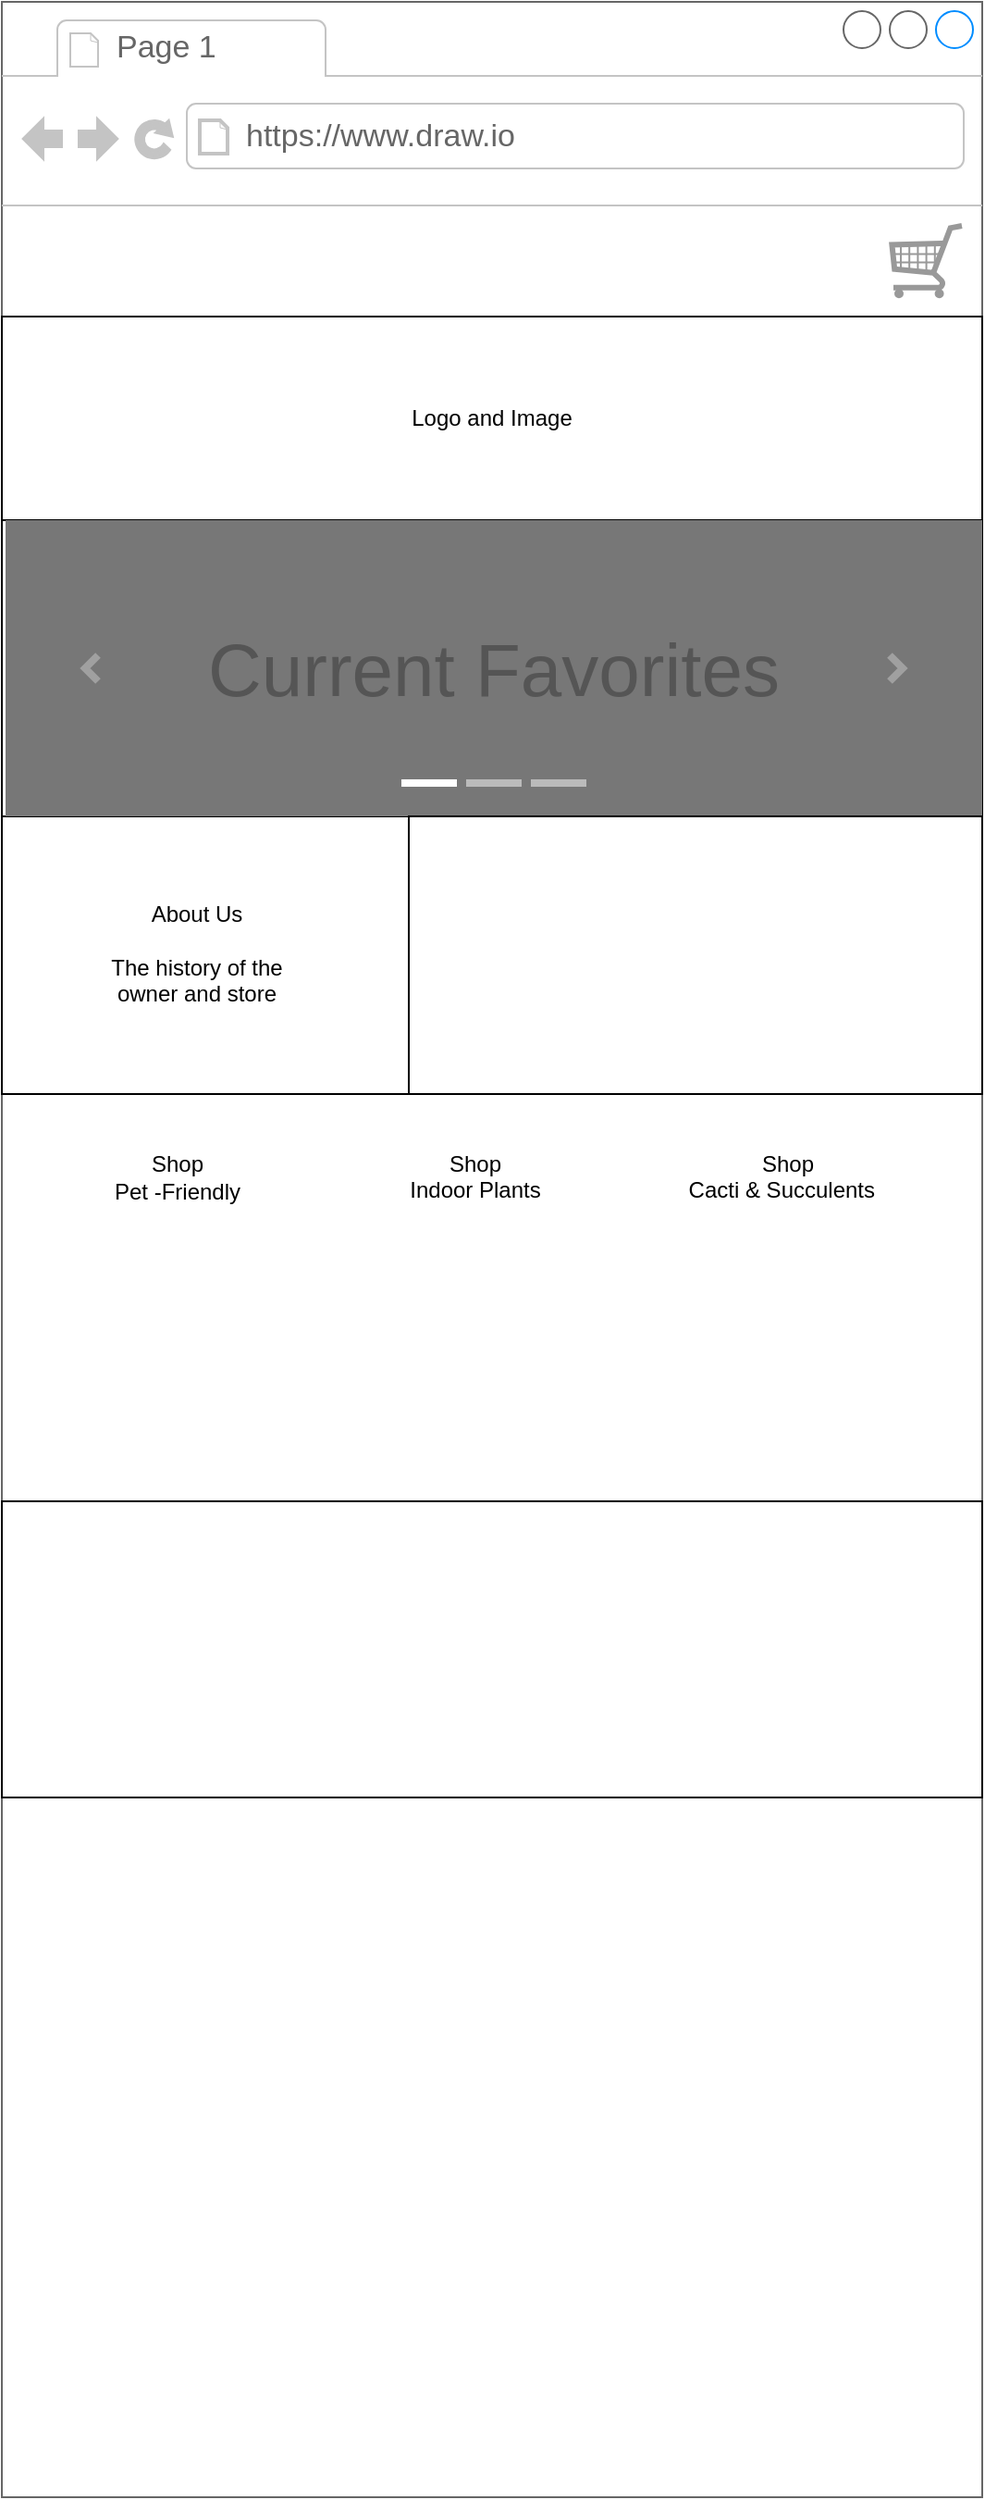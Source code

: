 <mxfile version="14.2.5" type="github">
  <diagram id="4ks3DGEPLyr1VdRXDdb_" name="Page-1">
    <mxGraphModel dx="595" dy="932" grid="1" gridSize="10" guides="1" tooltips="1" connect="1" arrows="1" fold="1" page="1" pageScale="1" pageWidth="850" pageHeight="1100" math="0" shadow="0">
      <root>
        <mxCell id="0" />
        <mxCell id="1" parent="0" />
        <mxCell id="LTRvE4BRYarLr9ZSw9s9-1" value="" style="strokeWidth=1;shadow=0;dashed=0;align=center;html=1;shape=mxgraph.mockup.containers.browserWindow;rSize=0;strokeColor=#666666;strokeColor2=#008cff;strokeColor3=#c4c4c4;mainText=,;recursiveResize=0;" parent="1" vertex="1">
          <mxGeometry x="140" y="32" width="530" height="1348" as="geometry" />
        </mxCell>
        <mxCell id="LTRvE4BRYarLr9ZSw9s9-2" value="Page 1" style="strokeWidth=1;shadow=0;dashed=0;align=center;html=1;shape=mxgraph.mockup.containers.anchor;fontSize=17;fontColor=#666666;align=left;" parent="LTRvE4BRYarLr9ZSw9s9-1" vertex="1">
          <mxGeometry x="60" y="12" width="110" height="26" as="geometry" />
        </mxCell>
        <mxCell id="LTRvE4BRYarLr9ZSw9s9-3" value="https://www.draw.io" style="strokeWidth=1;shadow=0;dashed=0;align=center;html=1;shape=mxgraph.mockup.containers.anchor;rSize=0;fontSize=17;fontColor=#666666;align=left;" parent="LTRvE4BRYarLr9ZSw9s9-1" vertex="1">
          <mxGeometry x="130" y="60" width="250" height="26" as="geometry" />
        </mxCell>
        <mxCell id="LTRvE4BRYarLr9ZSw9s9-4" value="" style="shape=image;html=1;verticalAlign=top;verticalLabelPosition=bottom;labelBackgroundColor=#ffffff;imageAspect=0;aspect=fixed;image=https://cdn2.iconfinder.com/data/icons/4web-3/139/menu-128.png" parent="LTRvE4BRYarLr9ZSw9s9-1" vertex="1">
          <mxGeometry x="2" y="110" width="70" height="70" as="geometry" />
        </mxCell>
        <mxCell id="LTRvE4BRYarLr9ZSw9s9-5" value="" style="verticalLabelPosition=bottom;shadow=0;dashed=0;align=center;html=1;verticalAlign=top;strokeWidth=1;shape=mxgraph.mockup.misc.shoppingCart;strokeColor=#999999;" parent="LTRvE4BRYarLr9ZSw9s9-1" vertex="1">
          <mxGeometry x="480" y="120" width="40" height="40" as="geometry" />
        </mxCell>
        <mxCell id="LTRvE4BRYarLr9ZSw9s9-6" value="" style="rounded=0;whiteSpace=wrap;html=1;" parent="LTRvE4BRYarLr9ZSw9s9-1" vertex="1">
          <mxGeometry y="170" width="530" height="110" as="geometry" />
        </mxCell>
        <mxCell id="LTRvE4BRYarLr9ZSw9s9-7" value="Logo and Image" style="text;html=1;strokeColor=none;fillColor=none;align=center;verticalAlign=middle;whiteSpace=wrap;rounded=0;" parent="LTRvE4BRYarLr9ZSw9s9-1" vertex="1">
          <mxGeometry x="218" y="210" width="94" height="30" as="geometry" />
        </mxCell>
        <mxCell id="LTRvE4BRYarLr9ZSw9s9-35" value="" style="rounded=0;whiteSpace=wrap;html=1;" parent="LTRvE4BRYarLr9ZSw9s9-1" vertex="1">
          <mxGeometry y="440" width="530" height="150" as="geometry" />
        </mxCell>
        <mxCell id="KfPRQVcdiumOj6spdLpO-2" value="About Us&lt;br&gt;&lt;br&gt;The history of the owner and store" style="text;html=1;strokeColor=none;fillColor=none;align=center;verticalAlign=middle;whiteSpace=wrap;rounded=0;" vertex="1" parent="LTRvE4BRYarLr9ZSw9s9-1">
          <mxGeometry x="41" y="468" width="129" height="92" as="geometry" />
        </mxCell>
        <mxCell id="KfPRQVcdiumOj6spdLpO-11" value="" style="rounded=0;whiteSpace=wrap;html=1;" vertex="1" parent="LTRvE4BRYarLr9ZSw9s9-1">
          <mxGeometry y="280" width="530" height="160" as="geometry" />
        </mxCell>
        <mxCell id="KfPRQVcdiumOj6spdLpO-24" value="Current Favorites" style="html=1;shadow=0;dashed=0;strokeColor=none;strokeWidth=1;fillColor=#777777;fontColor=#555555;whiteSpace=wrap;align=center;verticalAlign=middle;fontStyle=0;fontSize=40;" vertex="1" parent="LTRvE4BRYarLr9ZSw9s9-1">
          <mxGeometry x="2" y="280" width="528" height="160" as="geometry" />
        </mxCell>
        <mxCell id="KfPRQVcdiumOj6spdLpO-25" value="" style="html=1;verticalLabelPosition=bottom;labelBackgroundColor=#ffffff;verticalAlign=top;shadow=0;dashed=0;strokeWidth=4;shape=mxgraph.ios7.misc.more;strokeColor=#a0a0a0;" vertex="1" parent="KfPRQVcdiumOj6spdLpO-24">
          <mxGeometry x="1" y="0.5" width="7" height="14" relative="1" as="geometry">
            <mxPoint x="-50" y="-7" as="offset" />
          </mxGeometry>
        </mxCell>
        <mxCell id="KfPRQVcdiumOj6spdLpO-26" value="" style="flipH=1;html=1;verticalLabelPosition=bottom;labelBackgroundColor=#ffffff;verticalAlign=top;shadow=0;dashed=0;strokeWidth=4;shape=mxgraph.ios7.misc.more;strokeColor=#a0a0a0;" vertex="1" parent="KfPRQVcdiumOj6spdLpO-24">
          <mxGeometry y="0.5" width="7" height="14" relative="1" as="geometry">
            <mxPoint x="43" y="-7" as="offset" />
          </mxGeometry>
        </mxCell>
        <mxCell id="KfPRQVcdiumOj6spdLpO-27" value="" style="html=1;shadow=0;strokeColor=none;fillColor=#ffffff;" vertex="1" parent="KfPRQVcdiumOj6spdLpO-24">
          <mxGeometry x="0.5" y="1" width="30" height="4" relative="1" as="geometry">
            <mxPoint x="-50" y="-20" as="offset" />
          </mxGeometry>
        </mxCell>
        <mxCell id="KfPRQVcdiumOj6spdLpO-28" value="" style="html=1;shadow=0;strokeColor=none;fillColor=#BBBBBB;" vertex="1" parent="KfPRQVcdiumOj6spdLpO-24">
          <mxGeometry x="0.5" y="1" width="30" height="4" relative="1" as="geometry">
            <mxPoint x="-15" y="-20" as="offset" />
          </mxGeometry>
        </mxCell>
        <mxCell id="KfPRQVcdiumOj6spdLpO-29" value="" style="html=1;shadow=0;strokeColor=none;fillColor=#BBBBBB;" vertex="1" parent="KfPRQVcdiumOj6spdLpO-24">
          <mxGeometry x="0.5" y="1" width="30" height="4" relative="1" as="geometry">
            <mxPoint x="20" y="-20" as="offset" />
          </mxGeometry>
        </mxCell>
        <mxCell id="KfPRQVcdiumOj6spdLpO-32" value="" style="rounded=0;whiteSpace=wrap;html=1;" vertex="1" parent="LTRvE4BRYarLr9ZSw9s9-1">
          <mxGeometry x="220" y="440" width="310" height="150" as="geometry" />
        </mxCell>
        <mxCell id="KfPRQVcdiumOj6spdLpO-33" value="" style="shape=image;html=1;verticalAlign=top;verticalLabelPosition=bottom;labelBackgroundColor=#ffffff;imageAspect=0;aspect=fixed;image=https://cdn0.iconfinder.com/data/icons/set-app-incredibles/24/Image-01-128.png" vertex="1" parent="LTRvE4BRYarLr9ZSw9s9-1">
          <mxGeometry x="312" y="450" width="128" height="128" as="geometry" />
        </mxCell>
        <mxCell id="KfPRQVcdiumOj6spdLpO-34" value="" style="shape=image;html=1;verticalAlign=top;verticalLabelPosition=bottom;labelBackgroundColor=#ffffff;imageAspect=0;aspect=fixed;image=https://cdn0.iconfinder.com/data/icons/set-app-incredibles/24/Image-01-128.png" vertex="1" parent="LTRvE4BRYarLr9ZSw9s9-1">
          <mxGeometry x="30.5" y="655.5" width="128" height="128" as="geometry" />
        </mxCell>
        <mxCell id="KfPRQVcdiumOj6spdLpO-36" value="" style="shape=image;html=1;verticalAlign=top;verticalLabelPosition=bottom;labelBackgroundColor=#ffffff;imageAspect=0;aspect=fixed;image=https://cdn0.iconfinder.com/data/icons/set-app-incredibles/24/Image-01-128.png" vertex="1" parent="LTRvE4BRYarLr9ZSw9s9-1">
          <mxGeometry x="360.5" y="655.5" width="128" height="128" as="geometry" />
        </mxCell>
        <mxCell id="KfPRQVcdiumOj6spdLpO-35" value="" style="shape=image;html=1;verticalAlign=top;verticalLabelPosition=bottom;labelBackgroundColor=#ffffff;imageAspect=0;aspect=fixed;image=https://cdn0.iconfinder.com/data/icons/set-app-incredibles/24/Image-01-128.png" vertex="1" parent="LTRvE4BRYarLr9ZSw9s9-1">
          <mxGeometry x="191.5" y="655.5" width="128" height="128" as="geometry" />
        </mxCell>
        <mxCell id="KfPRQVcdiumOj6spdLpO-37" value="Shop &lt;br&gt;&lt;span style=&quot;color: rgba(0 , 0 , 0 , 0) ; font-family: monospace ; font-size: 0px&quot;&gt;%3CmxGraphModel%3E%3Croot%3E%3CmxCell%20id%3D%220%22%2F%3E%3CmxCell%20id%3D%221%22%20parent%3D%220%22%2F%3E%3CmxCell%20id%3D%222%22%20value%3D%22%22%20style%3D%22shape%3Dimage%3Bhtml%3D1%3BverticalAlign%3Dtop%3BverticalLabelPosition%3Dbottom%3BlabelBackgroundColor%3D%23ffffff%3BimageAspect%3D0%3Baspect%3Dfixed%3Bimage%3Dhttps%3A%2F%2Fcdn0.iconfinder.com%2Fdata%2Ficons%2Fset-app-incredibles%2F24%2FImage-01-128.png%22%20vertex%3D%221%22%20parent%3D%221%22%3E%3CmxGeometry%20x%3D%22170%22%20y%3D%22700%22%20width%3D%22128%22%20height%3D%22128%22%20as%3D%22geometry%22%2F%3E%3C%2FmxCell%3E%3C%2Froot%3E%3C%2FmxGraphModel%3E&lt;/span&gt;Pet -Friendly" style="text;html=1;strokeColor=none;fillColor=none;align=center;verticalAlign=middle;whiteSpace=wrap;rounded=0;" vertex="1" parent="LTRvE4BRYarLr9ZSw9s9-1">
          <mxGeometry x="54.5" y="620.5" width="80" height="28" as="geometry" />
        </mxCell>
        <mxCell id="KfPRQVcdiumOj6spdLpO-38" value="Shop &lt;br&gt;Indoor Plants&lt;br&gt;&lt;span style=&quot;color: rgba(0 , 0 , 0 , 0) ; font-family: monospace ; font-size: 0px&quot;&gt;%3CmxGraphModel%3E%3Croot%3E%3CmxCell%20id%3D%220%22%2F%3E%3CmxCell%20id%3D%221%22%20parent%3D%220%22%2F%3E%3CmxCell%20id%3D%222%22%20value%3D%22%22%20style%3D%22shape%3Dimage%3Bhtml%3D1%3BverticalAlign%3Dtop%3BverticalLabelPosition%3Dbottom%3BlabelBackgroundColor%3D%23ffffff%3BimageAspect%3D0%3Baspect%3Dfixed%3Bimage%3Dhttps%3A%2F%2Fcdn0.iconfinder.com%2Fdata%2Ficons%2Fset-app-incredibles%2F24%2FImage-01-128.png%22%20vertex%3D%221%22%20parent%3D%221%22%3E%3CmxGeometry%20x%3D%22170%22%20y%3D%22700%22%20width%3D%22128%22%20height%3D%22128%22%20as%3D%22geometry%22%2F%3E%3C%2FmxCell%3E%3C%2Froot%3E%3C%2FmxGraphModel%3EIndoor Plants&lt;/span&gt;" style="text;html=1;strokeColor=none;fillColor=none;align=center;verticalAlign=middle;whiteSpace=wrap;rounded=0;" vertex="1" parent="LTRvE4BRYarLr9ZSw9s9-1">
          <mxGeometry x="215.5" y="627.5" width="80" height="28" as="geometry" />
        </mxCell>
        <mxCell id="KfPRQVcdiumOj6spdLpO-39" value="Shop&lt;br&gt;Cacti &amp;amp; Succulents&amp;nbsp;&amp;nbsp;&lt;br&gt;&lt;span style=&quot;color: rgba(0 , 0 , 0 , 0) ; font-family: monospace ; font-size: 0px&quot;&gt;%3CmxGraphModel%3E%3Croot%3E%3CmxCell%20id%3D%220%22%2F%3E%3CmxCell%20id%3D%221%22%20parent%3D%220%22%2F%3E%3CmxCell%20id%3D%222%22%20value%3D%22%22%20style%3D%22shape%3Dimage%3Bhtml%3D1%3BverticalAlign%3Dtop%3BverticalLabelPosition%3Dbottom%3BlabelBackgroundColor%3D%23ffffff%3BimageAspect%3D0%3Baspect%3Dfixed%3Bimage%3Dhttps%3A%2F%2Fcdn0.iconfinder.com%2Fdata%2Ficons%2Fset-app-incredibles%2F24%2FImage-01-128.png%22%20vertex%3D%221%22%20parent%3D%221%22%3E%3CmxGeometry%20x%3D%22170%22%20y%3D%22700%22%20width%3D%22128%22%20height%3D%22128%22%20as%3D%22geometry%22%2F%3E%3C%2FmxCell%3E%3C%2Froot%3E%3C%2FmxGraphModel%3ECacti &amp;amp; Succulents&lt;/span&gt;" style="text;html=1;strokeColor=none;fillColor=none;align=center;verticalAlign=middle;whiteSpace=wrap;rounded=0;" vertex="1" parent="LTRvE4BRYarLr9ZSw9s9-1">
          <mxGeometry x="349.5" y="618" width="150" height="47" as="geometry" />
        </mxCell>
        <mxCell id="KfPRQVcdiumOj6spdLpO-40" value="" style="rounded=0;whiteSpace=wrap;html=1;" vertex="1" parent="LTRvE4BRYarLr9ZSw9s9-1">
          <mxGeometry y="810" width="530" height="160" as="geometry" />
        </mxCell>
      </root>
    </mxGraphModel>
  </diagram>
</mxfile>
